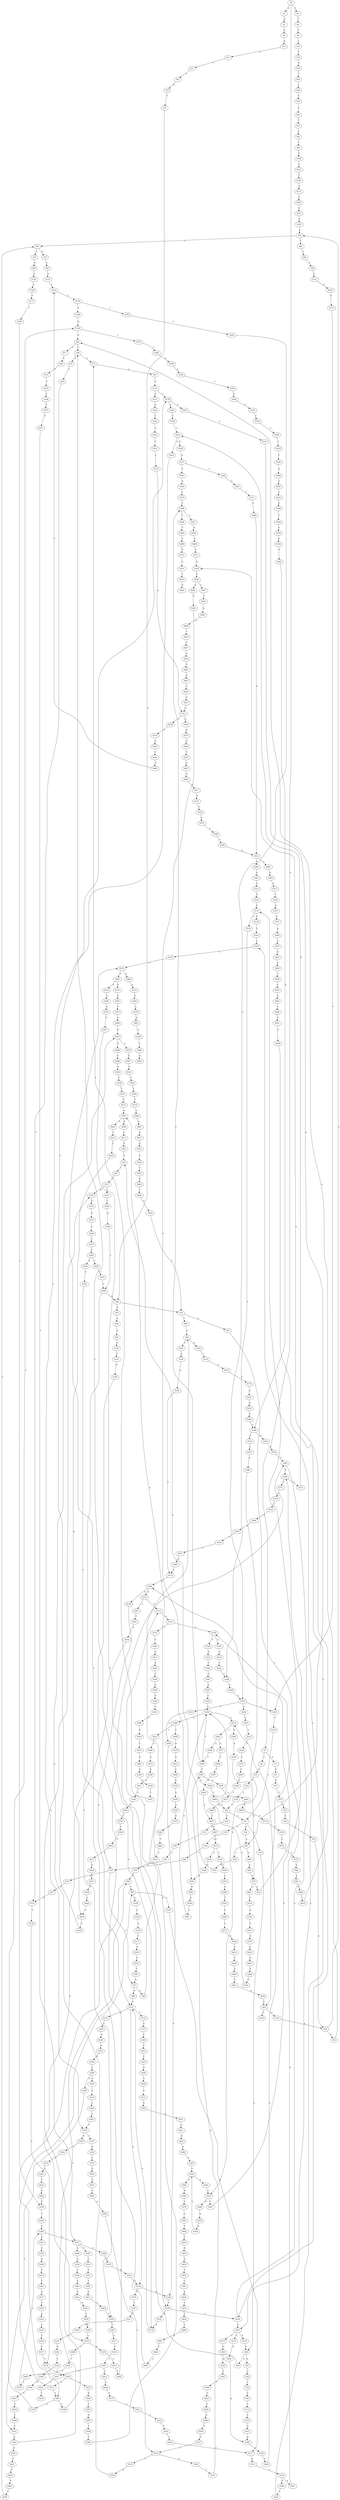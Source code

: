 strict digraph  {
	S0 -> S1 [ label = T ];
	S0 -> S2 [ label = A ];
	S0 -> S3 [ label = G ];
	S1 -> S4 [ label = T ];
	S2 -> S5 [ label = A ];
	S3 -> S6 [ label = T ];
	S3 -> S7 [ label = A ];
	S4 -> S8 [ label = C ];
	S5 -> S9 [ label = A ];
	S6 -> S10 [ label = G ];
	S7 -> S11 [ label = C ];
	S8 -> S12 [ label = C ];
	S9 -> S13 [ label = A ];
	S10 -> S14 [ label = G ];
	S11 -> S15 [ label = G ];
	S12 -> S16 [ label = T ];
	S13 -> S17 [ label = C ];
	S14 -> S18 [ label = T ];
	S15 -> S19 [ label = T ];
	S16 -> S20 [ label = G ];
	S17 -> S21 [ label = T ];
	S18 -> S22 [ label = C ];
	S19 -> S23 [ label = A ];
	S20 -> S24 [ label = T ];
	S21 -> S25 [ label = T ];
	S22 -> S26 [ label = G ];
	S22 -> S27 [ label = C ];
	S23 -> S28 [ label = C ];
	S24 -> S29 [ label = T ];
	S25 -> S30 [ label = G ];
	S26 -> S31 [ label = C ];
	S27 -> S32 [ label = T ];
	S27 -> S33 [ label = A ];
	S27 -> S34 [ label = G ];
	S28 -> S35 [ label = C ];
	S29 -> S36 [ label = C ];
	S30 -> S37 [ label = T ];
	S31 -> S38 [ label = T ];
	S32 -> S39 [ label = A ];
	S33 -> S40 [ label = A ];
	S34 -> S41 [ label = A ];
	S35 -> S42 [ label = A ];
	S36 -> S43 [ label = C ];
	S37 -> S44 [ label = G ];
	S38 -> S45 [ label = C ];
	S39 -> S46 [ label = G ];
	S40 -> S47 [ label = A ];
	S40 -> S48 [ label = G ];
	S41 -> S49 [ label = G ];
	S41 -> S50 [ label = C ];
	S42 -> S51 [ label = A ];
	S42 -> S52 [ label = C ];
	S43 -> S53 [ label = T ];
	S44 -> S54 [ label = T ];
	S44 -> S55 [ label = A ];
	S45 -> S56 [ label = A ];
	S46 -> S57 [ label = T ];
	S47 -> S58 [ label = C ];
	S48 -> S59 [ label = T ];
	S49 -> S60 [ label = A ];
	S50 -> S61 [ label = A ];
	S51 -> S62 [ label = G ];
	S52 -> S63 [ label = C ];
	S52 -> S64 [ label = T ];
	S53 -> S65 [ label = C ];
	S54 -> S66 [ label = T ];
	S54 -> S67 [ label = A ];
	S55 -> S68 [ label = A ];
	S56 -> S69 [ label = C ];
	S57 -> S70 [ label = A ];
	S57 -> S71 [ label = G ];
	S58 -> S72 [ label = T ];
	S59 -> S73 [ label = C ];
	S59 -> S74 [ label = A ];
	S60 -> S75 [ label = G ];
	S61 -> S76 [ label = C ];
	S62 -> S77 [ label = C ];
	S62 -> S59 [ label = T ];
	S63 -> S78 [ label = A ];
	S63 -> S79 [ label = C ];
	S64 -> S80 [ label = C ];
	S65 -> S81 [ label = C ];
	S66 -> S82 [ label = A ];
	S67 -> S83 [ label = C ];
	S68 -> S84 [ label = A ];
	S69 -> S85 [ label = T ];
	S69 -> S86 [ label = C ];
	S70 -> S87 [ label = C ];
	S71 -> S88 [ label = A ];
	S71 -> S89 [ label = G ];
	S72 -> S90 [ label = C ];
	S73 -> S91 [ label = G ];
	S74 -> S92 [ label = C ];
	S75 -> S93 [ label = A ];
	S75 -> S94 [ label = G ];
	S76 -> S95 [ label = C ];
	S77 -> S96 [ label = T ];
	S78 -> S97 [ label = C ];
	S79 -> S98 [ label = A ];
	S80 -> S99 [ label = C ];
	S81 -> S100 [ label = T ];
	S82 -> S101 [ label = G ];
	S82 -> S102 [ label = C ];
	S83 -> S103 [ label = C ];
	S83 -> S104 [ label = T ];
	S84 -> S105 [ label = G ];
	S85 -> S106 [ label = A ];
	S85 -> S107 [ label = T ];
	S86 -> S108 [ label = C ];
	S86 -> S109 [ label = A ];
	S87 -> S110 [ label = C ];
	S88 -> S111 [ label = C ];
	S89 -> S112 [ label = A ];
	S90 -> S113 [ label = C ];
	S91 -> S114 [ label = T ];
	S92 -> S110 [ label = C ];
	S93 -> S115 [ label = C ];
	S94 -> S116 [ label = T ];
	S95 -> S117 [ label = C ];
	S96 -> S118 [ label = T ];
	S97 -> S119 [ label = A ];
	S98 -> S120 [ label = C ];
	S99 -> S121 [ label = T ];
	S100 -> S122 [ label = C ];
	S101 -> S123 [ label = T ];
	S102 -> S124 [ label = A ];
	S103 -> S42 [ label = A ];
	S105 -> S125 [ label = T ];
	S106 -> S126 [ label = A ];
	S107 -> S127 [ label = G ];
	S108 -> S128 [ label = G ];
	S109 -> S129 [ label = A ];
	S110 -> S130 [ label = T ];
	S111 -> S131 [ label = A ];
	S112 -> S132 [ label = T ];
	S112 -> S133 [ label = G ];
	S112 -> S134 [ label = A ];
	S113 -> S135 [ label = C ];
	S114 -> S136 [ label = C ];
	S114 -> S137 [ label = G ];
	S115 -> S138 [ label = T ];
	S115 -> S139 [ label = C ];
	S116 -> S140 [ label = A ];
	S117 -> S141 [ label = T ];
	S117 -> S128 [ label = G ];
	S118 -> S142 [ label = T ];
	S119 -> S143 [ label = C ];
	S120 -> S144 [ label = A ];
	S121 -> S145 [ label = G ];
	S122 -> S146 [ label = T ];
	S123 -> S147 [ label = G ];
	S124 -> S148 [ label = G ];
	S125 -> S149 [ label = G ];
	S126 -> S150 [ label = C ];
	S127 -> S151 [ label = A ];
	S128 -> S152 [ label = G ];
	S129 -> S153 [ label = T ];
	S129 -> S62 [ label = G ];
	S130 -> S154 [ label = C ];
	S131 -> S155 [ label = T ];
	S131 -> S156 [ label = G ];
	S132 -> S157 [ label = A ];
	S133 -> S158 [ label = C ];
	S134 -> S159 [ label = T ];
	S134 -> S160 [ label = G ];
	S135 -> S161 [ label = G ];
	S136 -> S162 [ label = A ];
	S136 -> S163 [ label = C ];
	S137 -> S164 [ label = G ];
	S138 -> S165 [ label = T ];
	S139 -> S166 [ label = T ];
	S140 -> S167 [ label = T ];
	S141 -> S168 [ label = T ];
	S142 -> S169 [ label = T ];
	S143 -> S170 [ label = C ];
	S144 -> S171 [ label = T ];
	S145 -> S172 [ label = G ];
	S146 -> S173 [ label = A ];
	S147 -> S174 [ label = T ];
	S148 -> S175 [ label = T ];
	S149 -> S176 [ label = G ];
	S150 -> S177 [ label = T ];
	S151 -> S178 [ label = C ];
	S152 -> S179 [ label = A ];
	S153 -> S180 [ label = T ];
	S154 -> S181 [ label = A ];
	S155 -> S182 [ label = C ];
	S156 -> S183 [ label = G ];
	S156 -> S184 [ label = A ];
	S157 -> S185 [ label = C ];
	S158 -> S186 [ label = A ];
	S159 -> S187 [ label = T ];
	S160 -> S188 [ label = T ];
	S161 -> S189 [ label = A ];
	S162 -> S190 [ label = C ];
	S163 -> S191 [ label = G ];
	S164 -> S192 [ label = C ];
	S165 -> S193 [ label = C ];
	S166 -> S194 [ label = G ];
	S167 -> S195 [ label = G ];
	S168 -> S196 [ label = G ];
	S169 -> S197 [ label = T ];
	S170 -> S198 [ label = A ];
	S170 -> S199 [ label = T ];
	S171 -> S200 [ label = T ];
	S172 -> S201 [ label = T ];
	S173 -> S202 [ label = C ];
	S174 -> S203 [ label = A ];
	S175 -> S204 [ label = G ];
	S176 -> S112 [ label = A ];
	S177 -> S205 [ label = A ];
	S178 -> S206 [ label = T ];
	S178 -> S207 [ label = A ];
	S179 -> S208 [ label = C ];
	S180 -> S209 [ label = A ];
	S181 -> S210 [ label = G ];
	S181 -> S211 [ label = C ];
	S182 -> S212 [ label = A ];
	S183 -> S213 [ label = G ];
	S184 -> S214 [ label = C ];
	S185 -> S215 [ label = T ];
	S186 -> S216 [ label = G ];
	S187 -> S217 [ label = G ];
	S188 -> S218 [ label = C ];
	S188 -> S219 [ label = G ];
	S189 -> S220 [ label = C ];
	S190 -> S221 [ label = G ];
	S191 -> S41 [ label = A ];
	S192 -> S222 [ label = A ];
	S193 -> S223 [ label = G ];
	S194 -> S224 [ label = G ];
	S195 -> S225 [ label = C ];
	S196 -> S226 [ label = T ];
	S197 -> S227 [ label = G ];
	S198 -> S129 [ label = A ];
	S199 -> S228 [ label = G ];
	S200 -> S229 [ label = T ];
	S201 -> S230 [ label = C ];
	S202 -> S231 [ label = C ];
	S203 -> S232 [ label = A ];
	S204 -> S233 [ label = A ];
	S204 -> S234 [ label = G ];
	S205 -> S235 [ label = G ];
	S206 -> S236 [ label = T ];
	S207 -> S156 [ label = G ];
	S208 -> S237 [ label = C ];
	S209 -> S238 [ label = A ];
	S210 -> S239 [ label = G ];
	S211 -> S85 [ label = T ];
	S211 -> S86 [ label = C ];
	S212 -> S240 [ label = A ];
	S213 -> S241 [ label = C ];
	S214 -> S242 [ label = C ];
	S215 -> S243 [ label = C ];
	S216 -> S244 [ label = G ];
	S217 -> S245 [ label = A ];
	S218 -> S246 [ label = A ];
	S218 -> S247 [ label = C ];
	S219 -> S176 [ label = G ];
	S220 -> S248 [ label = G ];
	S221 -> S249 [ label = G ];
	S221 -> S250 [ label = A ];
	S222 -> S251 [ label = C ];
	S223 -> S252 [ label = C ];
	S224 -> S253 [ label = A ];
	S224 -> S201 [ label = T ];
	S224 -> S254 [ label = G ];
	S225 -> S255 [ label = G ];
	S226 -> S256 [ label = T ];
	S226 -> S44 [ label = G ];
	S227 -> S257 [ label = T ];
	S228 -> S224 [ label = G ];
	S229 -> S258 [ label = T ];
	S230 -> S27 [ label = C ];
	S231 -> S259 [ label = A ];
	S232 -> S260 [ label = A ];
	S233 -> S111 [ label = C ];
	S233 -> S261 [ label = G ];
	S234 -> S112 [ label = A ];
	S235 -> S262 [ label = T ];
	S236 -> S193 [ label = C ];
	S237 -> S263 [ label = T ];
	S238 -> S264 [ label = C ];
	S239 -> S265 [ label = T ];
	S240 -> S266 [ label = T ];
	S241 -> S267 [ label = G ];
	S242 -> S166 [ label = T ];
	S243 -> S268 [ label = A ];
	S244 -> S269 [ label = C ];
	S245 -> S270 [ label = A ];
	S246 -> S271 [ label = T ];
	S246 -> S272 [ label = C ];
	S247 -> S273 [ label = T ];
	S247 -> S274 [ label = A ];
	S247 -> S275 [ label = C ];
	S248 -> S276 [ label = A ];
	S249 -> S277 [ label = A ];
	S250 -> S278 [ label = C ];
	S251 -> S279 [ label = C ];
	S252 -> S280 [ label = A ];
	S252 -> S281 [ label = G ];
	S253 -> S282 [ label = A ];
	S254 -> S283 [ label = C ];
	S255 -> S284 [ label = A ];
	S256 -> S285 [ label = T ];
	S257 -> S286 [ label = G ];
	S257 -> S287 [ label = T ];
	S257 -> S288 [ label = A ];
	S258 -> S289 [ label = G ];
	S259 -> S52 [ label = C ];
	S260 -> S290 [ label = A ];
	S261 -> S291 [ label = T ];
	S262 -> S71 [ label = G ];
	S263 -> S292 [ label = T ];
	S263 -> S293 [ label = A ];
	S264 -> S294 [ label = A ];
	S265 -> S295 [ label = G ];
	S266 -> S296 [ label = G ];
	S267 -> S297 [ label = A ];
	S268 -> S298 [ label = A ];
	S269 -> S299 [ label = T ];
	S269 -> S300 [ label = A ];
	S270 -> S301 [ label = G ];
	S271 -> S302 [ label = A ];
	S272 -> S221 [ label = G ];
	S273 -> S303 [ label = G ];
	S274 -> S40 [ label = A ];
	S275 -> S304 [ label = G ];
	S276 -> S305 [ label = C ];
	S276 -> S306 [ label = G ];
	S277 -> S307 [ label = C ];
	S277 -> S308 [ label = G ];
	S278 -> S309 [ label = A ];
	S278 -> S310 [ label = T ];
	S279 -> S311 [ label = G ];
	S280 -> S312 [ label = A ];
	S281 -> S313 [ label = A ];
	S281 -> S314 [ label = G ];
	S282 -> S160 [ label = G ];
	S283 -> S315 [ label = C ];
	S284 -> S316 [ label = C ];
	S285 -> S317 [ label = T ];
	S286 -> S318 [ label = G ];
	S287 -> S319 [ label = C ];
	S288 -> S320 [ label = G ];
	S289 -> S257 [ label = T ];
	S289 -> S321 [ label = G ];
	S290 -> S322 [ label = G ];
	S290 -> S323 [ label = A ];
	S291 -> S324 [ label = A ];
	S292 -> S325 [ label = G ];
	S293 -> S326 [ label = G ];
	S294 -> S327 [ label = A ];
	S295 -> S328 [ label = T ];
	S296 -> S329 [ label = G ];
	S297 -> S330 [ label = C ];
	S298 -> S331 [ label = G ];
	S299 -> S332 [ label = C ];
	S300 -> S333 [ label = C ];
	S301 -> S334 [ label = T ];
	S302 -> S335 [ label = C ];
	S303 -> S336 [ label = A ];
	S304 -> S189 [ label = A ];
	S305 -> S337 [ label = C ];
	S305 -> S338 [ label = G ];
	S306 -> S339 [ label = A ];
	S307 -> S340 [ label = G ];
	S308 -> S341 [ label = G ];
	S309 -> S342 [ label = A ];
	S310 -> S343 [ label = G ];
	S311 -> S344 [ label = C ];
	S311 -> S345 [ label = G ];
	S312 -> S346 [ label = G ];
	S313 -> S347 [ label = C ];
	S314 -> S348 [ label = A ];
	S315 -> S349 [ label = T ];
	S316 -> S350 [ label = G ];
	S317 -> S351 [ label = G ];
	S318 -> S352 [ label = A ];
	S319 -> S353 [ label = T ];
	S320 -> S354 [ label = C ];
	S321 -> S355 [ label = A ];
	S322 -> S356 [ label = T ];
	S323 -> S357 [ label = C ];
	S324 -> S358 [ label = A ];
	S325 -> S226 [ label = T ];
	S326 -> S57 [ label = T ];
	S327 -> S359 [ label = C ];
	S328 -> S360 [ label = T ];
	S329 -> S361 [ label = C ];
	S330 -> S350 [ label = G ];
	S331 -> S362 [ label = A ];
	S332 -> S363 [ label = A ];
	S333 -> S364 [ label = G ];
	S334 -> S365 [ label = A ];
	S335 -> S366 [ label = T ];
	S336 -> S367 [ label = C ];
	S337 -> S368 [ label = C ];
	S338 -> S369 [ label = T ];
	S339 -> S75 [ label = G ];
	S340 -> S370 [ label = T ];
	S341 -> S371 [ label = T ];
	S342 -> S372 [ label = C ];
	S343 -> S373 [ label = C ];
	S344 -> S374 [ label = C ];
	S345 -> S375 [ label = G ];
	S346 -> S376 [ label = C ];
	S347 -> S377 [ label = T ];
	S348 -> S378 [ label = A ];
	S349 -> S379 [ label = C ];
	S350 -> S276 [ label = A ];
	S350 -> S380 [ label = G ];
	S350 -> S369 [ label = T ];
	S351 -> S381 [ label = C ];
	S352 -> S134 [ label = A ];
	S353 -> S382 [ label = T ];
	S354 -> S383 [ label = G ];
	S355 -> S384 [ label = A ];
	S356 -> S385 [ label = C ];
	S357 -> S386 [ label = A ];
	S358 -> S387 [ label = A ];
	S358 -> S388 [ label = T ];
	S359 -> S389 [ label = G ];
	S360 -> S82 [ label = A ];
	S361 -> S390 [ label = A ];
	S362 -> S391 [ label = A ];
	S363 -> S392 [ label = A ];
	S363 -> S69 [ label = C ];
	S364 -> S393 [ label = A ];
	S365 -> S394 [ label = G ];
	S366 -> S395 [ label = A ];
	S367 -> S396 [ label = T ];
	S368 -> S397 [ label = T ];
	S369 -> S398 [ label = C ];
	S369 -> S399 [ label = G ];
	S370 -> S398 [ label = C ];
	S371 -> S400 [ label = C ];
	S372 -> S401 [ label = A ];
	S373 -> S402 [ label = C ];
	S374 -> S403 [ label = A ];
	S375 -> S404 [ label = G ];
	S376 -> S405 [ label = G ];
	S377 -> S406 [ label = A ];
	S378 -> S407 [ label = G ];
	S379 -> S408 [ label = C ];
	S380 -> S409 [ label = T ];
	S380 -> S410 [ label = C ];
	S381 -> S411 [ label = G ];
	S381 -> S412 [ label = T ];
	S382 -> S413 [ label = G ];
	S383 -> S414 [ label = A ];
	S384 -> S415 [ label = C ];
	S385 -> S247 [ label = C ];
	S385 -> S246 [ label = A ];
	S386 -> S416 [ label = G ];
	S387 -> S417 [ label = G ];
	S388 -> S418 [ label = T ];
	S389 -> S419 [ label = C ];
	S390 -> S420 [ label = A ];
	S391 -> S421 [ label = G ];
	S392 -> S422 [ label = C ];
	S393 -> S278 [ label = C ];
	S394 -> S423 [ label = G ];
	S395 -> S424 [ label = C ];
	S396 -> S425 [ label = C ];
	S397 -> S426 [ label = A ];
	S398 -> S427 [ label = C ];
	S398 -> S428 [ label = T ];
	S399 -> S429 [ label = G ];
	S399 -> S430 [ label = C ];
	S400 -> S431 [ label = A ];
	S401 -> S432 [ label = T ];
	S402 -> S433 [ label = A ];
	S403 -> S434 [ label = C ];
	S404 -> S435 [ label = C ];
	S405 -> S436 [ label = G ];
	S406 -> S437 [ label = A ];
	S407 -> S188 [ label = T ];
	S408 -> S438 [ label = C ];
	S409 -> S439 [ label = A ];
	S410 -> S440 [ label = A ];
	S411 -> S441 [ label = T ];
	S412 -> S442 [ label = A ];
	S413 -> S443 [ label = T ];
	S414 -> S444 [ label = G ];
	S415 -> S445 [ label = T ];
	S416 -> S446 [ label = A ];
	S416 -> S447 [ label = T ];
	S417 -> S448 [ label = T ];
	S418 -> S449 [ label = T ];
	S419 -> S450 [ label = T ];
	S420 -> S451 [ label = C ];
	S421 -> S452 [ label = A ];
	S422 -> S453 [ label = C ];
	S423 -> S454 [ label = C ];
	S424 -> S455 [ label = A ];
	S425 -> S456 [ label = C ];
	S426 -> S457 [ label = T ];
	S427 -> S458 [ label = A ];
	S428 -> S459 [ label = C ];
	S429 -> S460 [ label = T ];
	S430 -> S461 [ label = G ];
	S431 -> S462 [ label = G ];
	S431 -> S463 [ label = T ];
	S432 -> S464 [ label = T ];
	S433 -> S465 [ label = G ];
	S434 -> S466 [ label = A ];
	S435 -> S467 [ label = C ];
	S436 -> S468 [ label = T ];
	S437 -> S469 [ label = A ];
	S437 -> S470 [ label = T ];
	S438 -> S471 [ label = T ];
	S439 -> S472 [ label = A ];
	S440 -> S473 [ label = A ];
	S441 -> S474 [ label = T ];
	S442 -> S475 [ label = C ];
	S443 -> S256 [ label = T ];
	S444 -> S476 [ label = T ];
	S445 -> S477 [ label = A ];
	S446 -> S478 [ label = A ];
	S447 -> S204 [ label = G ];
	S448 -> S385 [ label = C ];
	S449 -> S479 [ label = T ];
	S450 -> S480 [ label = A ];
	S451 -> S481 [ label = A ];
	S452 -> S482 [ label = A ];
	S453 -> S483 [ label = A ];
	S454 -> S484 [ label = T ];
	S455 -> S485 [ label = G ];
	S456 -> S486 [ label = A ];
	S457 -> S487 [ label = G ];
	S458 -> S488 [ label = C ];
	S459 -> S489 [ label = T ];
	S460 -> S22 [ label = C ];
	S461 -> S490 [ label = C ];
	S462 -> S491 [ label = A ];
	S463 -> S492 [ label = G ];
	S464 -> S229 [ label = T ];
	S465 -> S493 [ label = A ];
	S466 -> S143 [ label = C ];
	S467 -> S494 [ label = G ];
	S468 -> S495 [ label = A ];
	S469 -> S496 [ label = G ];
	S470 -> S497 [ label = G ];
	S471 -> S498 [ label = A ];
	S472 -> S499 [ label = C ];
	S473 -> S500 [ label = G ];
	S475 -> S501 [ label = A ];
	S476 -> S502 [ label = A ];
	S477 -> S503 [ label = T ];
	S478 -> S504 [ label = A ];
	S479 -> S289 [ label = G ];
	S480 -> S505 [ label = A ];
	S481 -> S506 [ label = A ];
	S482 -> S507 [ label = A ];
	S483 -> S508 [ label = C ];
	S484 -> S332 [ label = C ];
	S485 -> S175 [ label = T ];
	S486 -> S509 [ label = G ];
	S487 -> S510 [ label = C ];
	S488 -> S511 [ label = T ];
	S489 -> S512 [ label = G ];
	S490 -> S513 [ label = G ];
	S491 -> S514 [ label = G ];
	S492 -> S515 [ label = G ];
	S493 -> S516 [ label = C ];
	S494 -> S517 [ label = C ];
	S496 -> S518 [ label = A ];
	S497 -> S519 [ label = G ];
	S498 -> S457 [ label = T ];
	S499 -> S520 [ label = G ];
	S500 -> S521 [ label = G ];
	S501 -> S522 [ label = C ];
	S502 -> S358 [ label = A ];
	S503 -> S523 [ label = A ];
	S504 -> S524 [ label = C ];
	S505 -> S525 [ label = C ];
	S506 -> S526 [ label = G ];
	S507 -> S524 [ label = C ];
	S508 -> S63 [ label = C ];
	S509 -> S527 [ label = A ];
	S510 -> S528 [ label = T ];
	S510 -> S529 [ label = A ];
	S511 -> S530 [ label = G ];
	S512 -> S531 [ label = T ];
	S513 -> S532 [ label = T ];
	S514 -> S533 [ label = A ];
	S515 -> S534 [ label = T ];
	S516 -> S535 [ label = T ];
	S516 -> S536 [ label = G ];
	S517 -> S537 [ label = A ];
	S518 -> S538 [ label = C ];
	S519 -> S539 [ label = T ];
	S520 -> S540 [ label = G ];
	S521 -> S541 [ label = G ];
	S522 -> S542 [ label = T ];
	S523 -> S543 [ label = C ];
	S524 -> S544 [ label = T ];
	S524 -> S545 [ label = A ];
	S525 -> S546 [ label = G ];
	S526 -> S547 [ label = T ];
	S527 -> S516 [ label = C ];
	S528 -> S548 [ label = G ];
	S529 -> S549 [ label = G ];
	S530 -> S550 [ label = C ];
	S531 -> S551 [ label = T ];
	S532 -> S552 [ label = C ];
	S533 -> S115 [ label = C ];
	S534 -> S553 [ label = A ];
	S535 -> S554 [ label = A ];
	S536 -> S555 [ label = T ];
	S537 -> S556 [ label = G ];
	S538 -> S557 [ label = T ];
	S539 -> S558 [ label = T ];
	S540 -> S559 [ label = G ];
	S541 -> S560 [ label = G ];
	S542 -> S561 [ label = T ];
	S543 -> S562 [ label = C ];
	S544 -> S563 [ label = A ];
	S545 -> S416 [ label = G ];
	S546 -> S564 [ label = T ];
	S547 -> S73 [ label = C ];
	S548 -> S565 [ label = T ];
	S549 -> S566 [ label = C ];
	S550 -> S567 [ label = T ];
	S550 -> S568 [ label = A ];
	S551 -> S569 [ label = G ];
	S552 -> S570 [ label = C ];
	S553 -> S571 [ label = C ];
	S554 -> S437 [ label = A ];
	S555 -> S399 [ label = G ];
	S556 -> S572 [ label = G ];
	S557 -> S573 [ label = C ];
	S558 -> S574 [ label = C ];
	S559 -> S575 [ label = A ];
	S560 -> S576 [ label = T ];
	S561 -> S127 [ label = G ];
	S562 -> S577 [ label = T ];
	S563 -> S578 [ label = C ];
	S564 -> S579 [ label = A ];
	S565 -> S580 [ label = G ];
	S566 -> S581 [ label = G ];
	S567 -> S582 [ label = T ];
	S568 -> S583 [ label = G ];
	S570 -> S584 [ label = C ];
	S571 -> S585 [ label = A ];
	S572 -> S586 [ label = T ];
	S573 -> S587 [ label = G ];
	S574 -> S588 [ label = A ];
	S575 -> S589 [ label = C ];
	S576 -> S590 [ label = T ];
	S577 -> S154 [ label = C ];
	S578 -> S591 [ label = C ];
	S579 -> S592 [ label = A ];
	S580 -> S593 [ label = T ];
	S581 -> S594 [ label = A ];
	S582 -> S595 [ label = A ];
	S583 -> S566 [ label = C ];
	S584 -> S596 [ label = A ];
	S585 -> S597 [ label = G ];
	S586 -> S598 [ label = C ];
	S587 -> S599 [ label = A ];
	S587 -> S600 [ label = G ];
	S588 -> S601 [ label = A ];
	S589 -> S602 [ label = T ];
	S590 -> S603 [ label = C ];
	S591 -> S604 [ label = T ];
	S592 -> S605 [ label = A ];
	S593 -> S606 [ label = C ];
	S594 -> S607 [ label = C ];
	S595 -> S608 [ label = G ];
	S596 -> S609 [ label = C ];
	S597 -> S610 [ label = G ];
	S598 -> S431 [ label = A ];
	S599 -> S611 [ label = C ];
	S600 -> S612 [ label = T ];
	S601 -> S613 [ label = A ];
	S602 -> S614 [ label = C ];
	S603 -> S615 [ label = C ];
	S604 -> S616 [ label = T ];
	S605 -> S290 [ label = A ];
	S606 -> S617 [ label = T ];
	S607 -> S350 [ label = G ];
	S608 -> S618 [ label = T ];
	S609 -> S619 [ label = T ];
	S610 -> S620 [ label = A ];
	S611 -> S621 [ label = A ];
	S612 -> S622 [ label = C ];
	S613 -> S623 [ label = G ];
	S614 -> S587 [ label = G ];
	S615 -> S624 [ label = G ];
	S616 -> S625 [ label = A ];
	S617 -> S626 [ label = G ];
	S618 -> S627 [ label = C ];
	S619 -> S530 [ label = G ];
	S620 -> S628 [ label = C ];
	S621 -> S76 [ label = C ];
	S622 -> S629 [ label = G ];
	S623 -> S630 [ label = T ];
	S624 -> S631 [ label = G ];
	S625 -> S632 [ label = A ];
	S626 -> S633 [ label = G ];
	S627 -> S634 [ label = G ];
	S628 -> S635 [ label = G ];
	S629 -> S636 [ label = T ];
	S630 -> S637 [ label = T ];
	S631 -> S638 [ label = T ];
	S632 -> S639 [ label = T ];
	S633 -> S640 [ label = T ];
	S634 -> S641 [ label = C ];
	S635 -> S642 [ label = A ];
	S636 -> S136 [ label = C ];
	S637 -> S643 [ label = G ];
	S638 -> S644 [ label = C ];
	S639 -> S645 [ label = C ];
	S640 -> S646 [ label = G ];
	S641 -> S647 [ label = A ];
	S642 -> S648 [ label = A ];
	S643 -> S649 [ label = T ];
	S644 -> S629 [ label = G ];
	S645 -> S650 [ label = A ];
	S646 -> S651 [ label = T ];
	S647 -> S652 [ label = C ];
	S648 -> S653 [ label = G ];
	S649 -> S654 [ label = G ];
	S650 -> S655 [ label = T ];
	S651 -> S656 [ label = A ];
	S652 -> S657 [ label = C ];
	S653 -> S658 [ label = T ];
	S654 -> S54 [ label = T ];
	S655 -> S659 [ label = C ];
	S656 -> S83 [ label = C ];
	S657 -> S311 [ label = G ];
	S658 -> S218 [ label = C ];
	S659 -> S660 [ label = T ];
	S660 -> S661 [ label = T ];
	S661 -> S662 [ label = C ];
	S662 -> S663 [ label = G ];
	S663 -> S252 [ label = C ];
}
